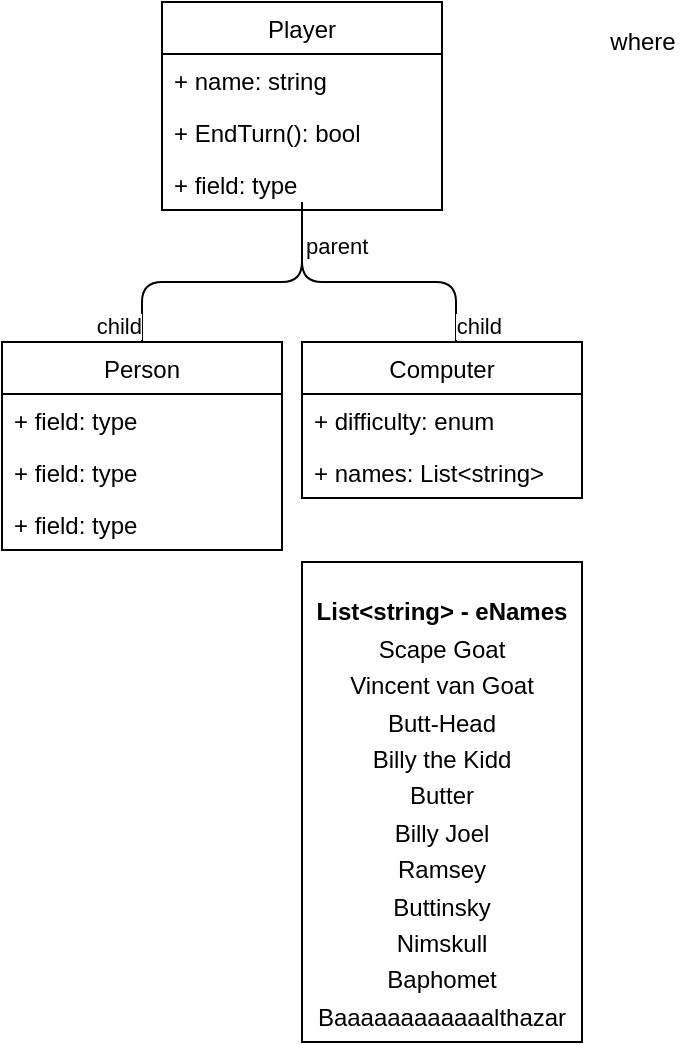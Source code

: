 <mxfile version="14.5.8" type="github">
  <diagram id="e888Cscy9dtL3subTO9W" name="Page-1">
    <mxGraphModel dx="782" dy="706" grid="1" gridSize="10" guides="1" tooltips="1" connect="1" arrows="1" fold="1" page="1" pageScale="1" pageWidth="850" pageHeight="1100" math="0" shadow="0">
      <root>
        <mxCell id="0" />
        <mxCell id="1" parent="0" />
        <mxCell id="pas0m-Zvz_mzQKONK6pS-2" value="Player" style="swimlane;fontStyle=0;childLayout=stackLayout;horizontal=1;startSize=26;fillColor=none;horizontalStack=0;resizeParent=1;resizeParentMax=0;resizeLast=0;collapsible=1;marginBottom=0;" vertex="1" parent="1">
          <mxGeometry x="110" y="100" width="140" height="104" as="geometry" />
        </mxCell>
        <mxCell id="pas0m-Zvz_mzQKONK6pS-3" value="+ name: string" style="text;strokeColor=none;fillColor=none;align=left;verticalAlign=top;spacingLeft=4;spacingRight=4;overflow=hidden;rotatable=0;points=[[0,0.5],[1,0.5]];portConstraint=eastwest;" vertex="1" parent="pas0m-Zvz_mzQKONK6pS-2">
          <mxGeometry y="26" width="140" height="26" as="geometry" />
        </mxCell>
        <mxCell id="pas0m-Zvz_mzQKONK6pS-4" value="+ EndTurn(): bool " style="text;strokeColor=none;fillColor=none;align=left;verticalAlign=top;spacingLeft=4;spacingRight=4;overflow=hidden;rotatable=0;points=[[0,0.5],[1,0.5]];portConstraint=eastwest;" vertex="1" parent="pas0m-Zvz_mzQKONK6pS-2">
          <mxGeometry y="52" width="140" height="26" as="geometry" />
        </mxCell>
        <mxCell id="pas0m-Zvz_mzQKONK6pS-5" value="+ field: type" style="text;strokeColor=none;fillColor=none;align=left;verticalAlign=top;spacingLeft=4;spacingRight=4;overflow=hidden;rotatable=0;points=[[0,0.5],[1,0.5]];portConstraint=eastwest;" vertex="1" parent="pas0m-Zvz_mzQKONK6pS-2">
          <mxGeometry y="78" width="140" height="26" as="geometry" />
        </mxCell>
        <mxCell id="pas0m-Zvz_mzQKONK6pS-6" value="Person" style="swimlane;fontStyle=0;childLayout=stackLayout;horizontal=1;startSize=26;fillColor=none;horizontalStack=0;resizeParent=1;resizeParentMax=0;resizeLast=0;collapsible=1;marginBottom=0;" vertex="1" parent="1">
          <mxGeometry x="30" y="270" width="140" height="104" as="geometry" />
        </mxCell>
        <mxCell id="pas0m-Zvz_mzQKONK6pS-7" value="+ field: type" style="text;strokeColor=none;fillColor=none;align=left;verticalAlign=top;spacingLeft=4;spacingRight=4;overflow=hidden;rotatable=0;points=[[0,0.5],[1,0.5]];portConstraint=eastwest;" vertex="1" parent="pas0m-Zvz_mzQKONK6pS-6">
          <mxGeometry y="26" width="140" height="26" as="geometry" />
        </mxCell>
        <mxCell id="pas0m-Zvz_mzQKONK6pS-8" value="+ field: type" style="text;strokeColor=none;fillColor=none;align=left;verticalAlign=top;spacingLeft=4;spacingRight=4;overflow=hidden;rotatable=0;points=[[0,0.5],[1,0.5]];portConstraint=eastwest;" vertex="1" parent="pas0m-Zvz_mzQKONK6pS-6">
          <mxGeometry y="52" width="140" height="26" as="geometry" />
        </mxCell>
        <mxCell id="pas0m-Zvz_mzQKONK6pS-9" value="+ field: type" style="text;strokeColor=none;fillColor=none;align=left;verticalAlign=top;spacingLeft=4;spacingRight=4;overflow=hidden;rotatable=0;points=[[0,0.5],[1,0.5]];portConstraint=eastwest;" vertex="1" parent="pas0m-Zvz_mzQKONK6pS-6">
          <mxGeometry y="78" width="140" height="26" as="geometry" />
        </mxCell>
        <mxCell id="pas0m-Zvz_mzQKONK6pS-10" value="Computer" style="swimlane;fontStyle=0;childLayout=stackLayout;horizontal=1;startSize=26;fillColor=none;horizontalStack=0;resizeParent=1;resizeParentMax=0;resizeLast=0;collapsible=1;marginBottom=0;" vertex="1" parent="1">
          <mxGeometry x="180" y="270" width="140" height="78" as="geometry" />
        </mxCell>
        <mxCell id="pas0m-Zvz_mzQKONK6pS-11" value="+ difficulty: enum" style="text;strokeColor=none;fillColor=none;align=left;verticalAlign=top;spacingLeft=4;spacingRight=4;overflow=hidden;rotatable=0;points=[[0,0.5],[1,0.5]];portConstraint=eastwest;" vertex="1" parent="pas0m-Zvz_mzQKONK6pS-10">
          <mxGeometry y="26" width="140" height="26" as="geometry" />
        </mxCell>
        <mxCell id="pas0m-Zvz_mzQKONK6pS-13" value="+ names: List&lt;string&gt;" style="text;strokeColor=none;fillColor=none;align=left;verticalAlign=top;spacingLeft=4;spacingRight=4;overflow=hidden;rotatable=0;points=[[0,0.5],[1,0.5]];portConstraint=eastwest;" vertex="1" parent="pas0m-Zvz_mzQKONK6pS-10">
          <mxGeometry y="52" width="140" height="26" as="geometry" />
        </mxCell>
        <mxCell id="pas0m-Zvz_mzQKONK6pS-14" value="" style="endArrow=none;html=1;edgeStyle=orthogonalEdgeStyle;" edge="1" parent="1" target="pas0m-Zvz_mzQKONK6pS-10">
          <mxGeometry relative="1" as="geometry">
            <mxPoint x="180" y="200" as="sourcePoint" />
            <mxPoint x="340" y="200" as="targetPoint" />
            <Array as="points">
              <mxPoint x="180" y="240" />
              <mxPoint x="257" y="240" />
            </Array>
          </mxGeometry>
        </mxCell>
        <mxCell id="pas0m-Zvz_mzQKONK6pS-16" value="child" style="edgeLabel;resizable=0;html=1;align=right;verticalAlign=bottom;" connectable="0" vertex="1" parent="pas0m-Zvz_mzQKONK6pS-14">
          <mxGeometry x="1" relative="1" as="geometry">
            <mxPoint x="23" as="offset" />
          </mxGeometry>
        </mxCell>
        <mxCell id="pas0m-Zvz_mzQKONK6pS-17" value="" style="endArrow=none;html=1;edgeStyle=orthogonalEdgeStyle;entryX=0.5;entryY=0;entryDx=0;entryDy=0;" edge="1" parent="1" target="pas0m-Zvz_mzQKONK6pS-6">
          <mxGeometry relative="1" as="geometry">
            <mxPoint x="180" y="200" as="sourcePoint" />
            <mxPoint x="340" y="200" as="targetPoint" />
            <Array as="points">
              <mxPoint x="180" y="240" />
              <mxPoint x="100" y="240" />
            </Array>
          </mxGeometry>
        </mxCell>
        <mxCell id="pas0m-Zvz_mzQKONK6pS-18" value="parent" style="edgeLabel;resizable=0;html=1;align=left;verticalAlign=bottom;" connectable="0" vertex="1" parent="pas0m-Zvz_mzQKONK6pS-17">
          <mxGeometry x="-1" relative="1" as="geometry">
            <mxPoint y="30" as="offset" />
          </mxGeometry>
        </mxCell>
        <mxCell id="pas0m-Zvz_mzQKONK6pS-19" value="child" style="edgeLabel;resizable=0;html=1;align=right;verticalAlign=bottom;" connectable="0" vertex="1" parent="pas0m-Zvz_mzQKONK6pS-17">
          <mxGeometry x="1" relative="1" as="geometry">
            <mxPoint as="offset" />
          </mxGeometry>
        </mxCell>
        <mxCell id="pas0m-Zvz_mzQKONK6pS-20" value="&lt;p style=&quot;margin: 0px ; margin-top: 4px ; text-align: center&quot;&gt;&lt;br&gt;&lt;b&gt;List&amp;lt;string&amp;gt; - eNames&lt;/b&gt;&lt;/p&gt;&lt;p style=&quot;margin: 0px ; margin-top: 4px ; text-align: center&quot;&gt;Scape Goat&lt;/p&gt;&lt;p style=&quot;margin: 0px ; margin-top: 4px ; text-align: center&quot;&gt;Vincent van Goat&lt;/p&gt;&lt;p style=&quot;margin: 0px ; margin-top: 4px ; text-align: center&quot;&gt;Butt-Head&lt;/p&gt;&lt;p style=&quot;margin: 0px ; margin-top: 4px ; text-align: center&quot;&gt;Billy the Kidd&lt;/p&gt;&lt;p style=&quot;margin: 0px ; margin-top: 4px ; text-align: center&quot;&gt;Butter&lt;/p&gt;&lt;p style=&quot;margin: 0px ; margin-top: 4px ; text-align: center&quot;&gt;Billy Joel&lt;/p&gt;&lt;p style=&quot;margin: 0px ; margin-top: 4px ; text-align: center&quot;&gt;Ramsey&lt;/p&gt;&lt;p style=&quot;margin: 0px ; margin-top: 4px ; text-align: center&quot;&gt;Buttinsky&lt;/p&gt;&lt;p style=&quot;margin: 0px ; margin-top: 4px ; text-align: center&quot;&gt;Nimskull&lt;/p&gt;&lt;p style=&quot;margin: 0px ; margin-top: 4px ; text-align: center&quot;&gt;Baphomet&lt;/p&gt;&lt;p style=&quot;margin: 0px ; margin-top: 4px ; text-align: center&quot;&gt;Baaaaaaaaaaaalthazar&lt;/p&gt;&lt;p style=&quot;margin: 0px ; margin-top: 4px ; text-align: center&quot;&gt;&lt;br&gt;&lt;/p&gt;" style="verticalAlign=top;align=left;overflow=fill;fontSize=12;fontFamily=Helvetica;html=1;" vertex="1" parent="1">
          <mxGeometry x="180" y="380" width="140" height="240" as="geometry" />
        </mxCell>
        <mxCell id="pas0m-Zvz_mzQKONK6pS-22" value="where" style="text;html=1;align=center;verticalAlign=middle;resizable=0;points=[];autosize=1;strokeColor=none;" vertex="1" parent="1">
          <mxGeometry x="325" y="110" width="50" height="20" as="geometry" />
        </mxCell>
      </root>
    </mxGraphModel>
  </diagram>
</mxfile>
